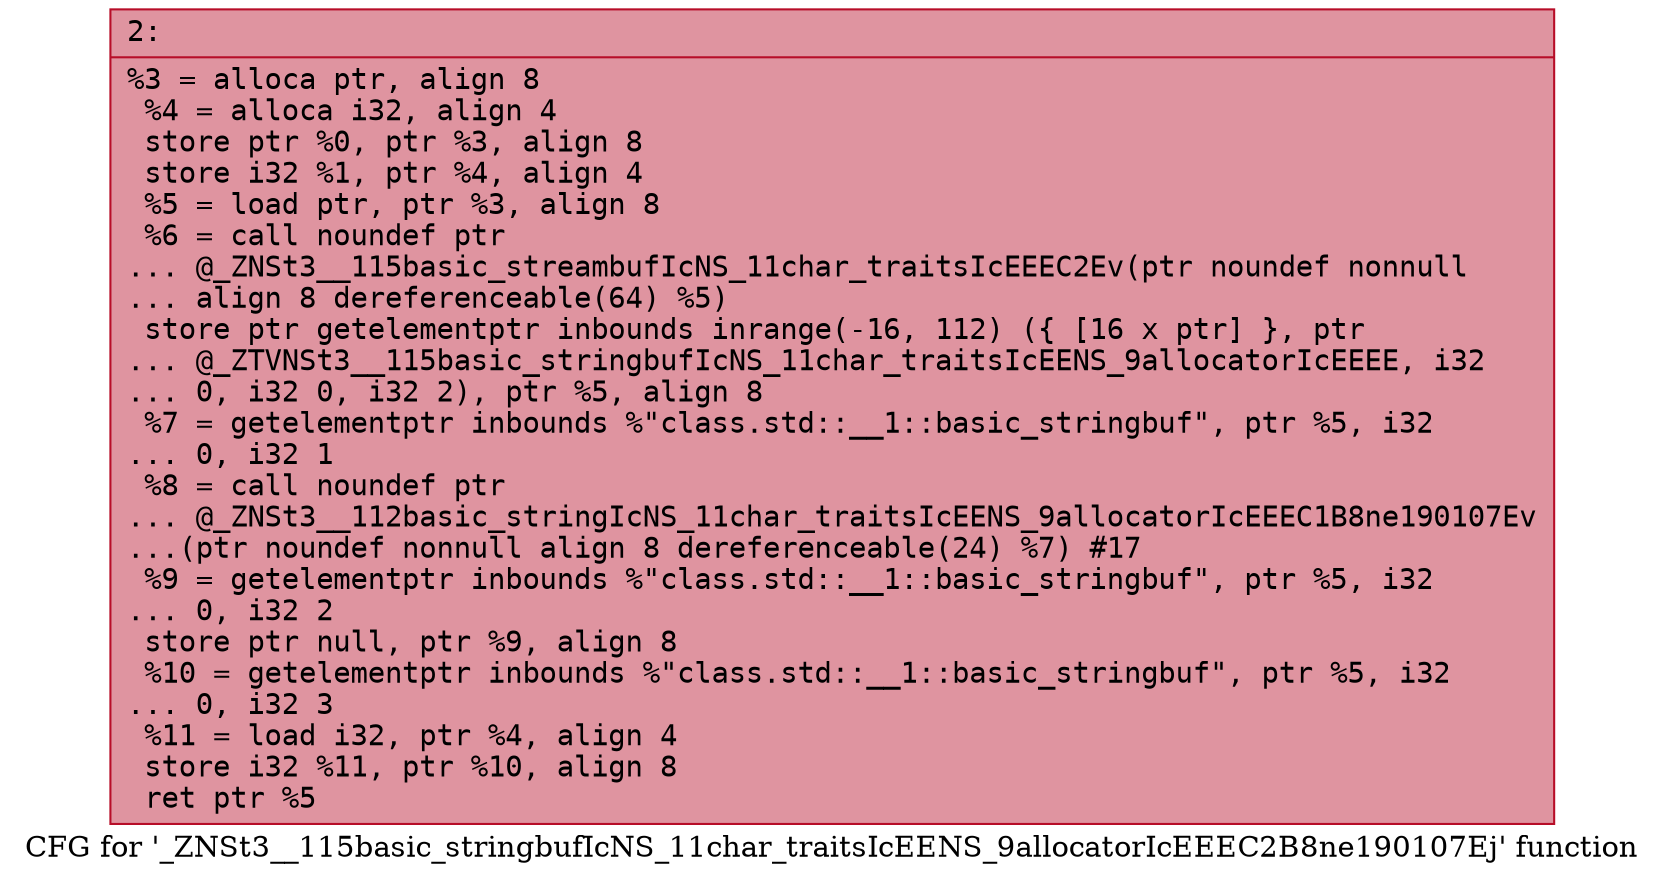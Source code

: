 digraph "CFG for '_ZNSt3__115basic_stringbufIcNS_11char_traitsIcEENS_9allocatorIcEEEC2B8ne190107Ej' function" {
	label="CFG for '_ZNSt3__115basic_stringbufIcNS_11char_traitsIcEENS_9allocatorIcEEEC2B8ne190107Ej' function";

	Node0x600000638370 [shape=record,color="#b70d28ff", style=filled, fillcolor="#b70d2870" fontname="Courier",label="{2:\l|  %3 = alloca ptr, align 8\l  %4 = alloca i32, align 4\l  store ptr %0, ptr %3, align 8\l  store i32 %1, ptr %4, align 4\l  %5 = load ptr, ptr %3, align 8\l  %6 = call noundef ptr\l... @_ZNSt3__115basic_streambufIcNS_11char_traitsIcEEEC2Ev(ptr noundef nonnull\l... align 8 dereferenceable(64) %5)\l  store ptr getelementptr inbounds inrange(-16, 112) (\{ [16 x ptr] \}, ptr\l... @_ZTVNSt3__115basic_stringbufIcNS_11char_traitsIcEENS_9allocatorIcEEEE, i32\l... 0, i32 0, i32 2), ptr %5, align 8\l  %7 = getelementptr inbounds %\"class.std::__1::basic_stringbuf\", ptr %5, i32\l... 0, i32 1\l  %8 = call noundef ptr\l... @_ZNSt3__112basic_stringIcNS_11char_traitsIcEENS_9allocatorIcEEEC1B8ne190107Ev\l...(ptr noundef nonnull align 8 dereferenceable(24) %7) #17\l  %9 = getelementptr inbounds %\"class.std::__1::basic_stringbuf\", ptr %5, i32\l... 0, i32 2\l  store ptr null, ptr %9, align 8\l  %10 = getelementptr inbounds %\"class.std::__1::basic_stringbuf\", ptr %5, i32\l... 0, i32 3\l  %11 = load i32, ptr %4, align 4\l  store i32 %11, ptr %10, align 8\l  ret ptr %5\l}"];
}
